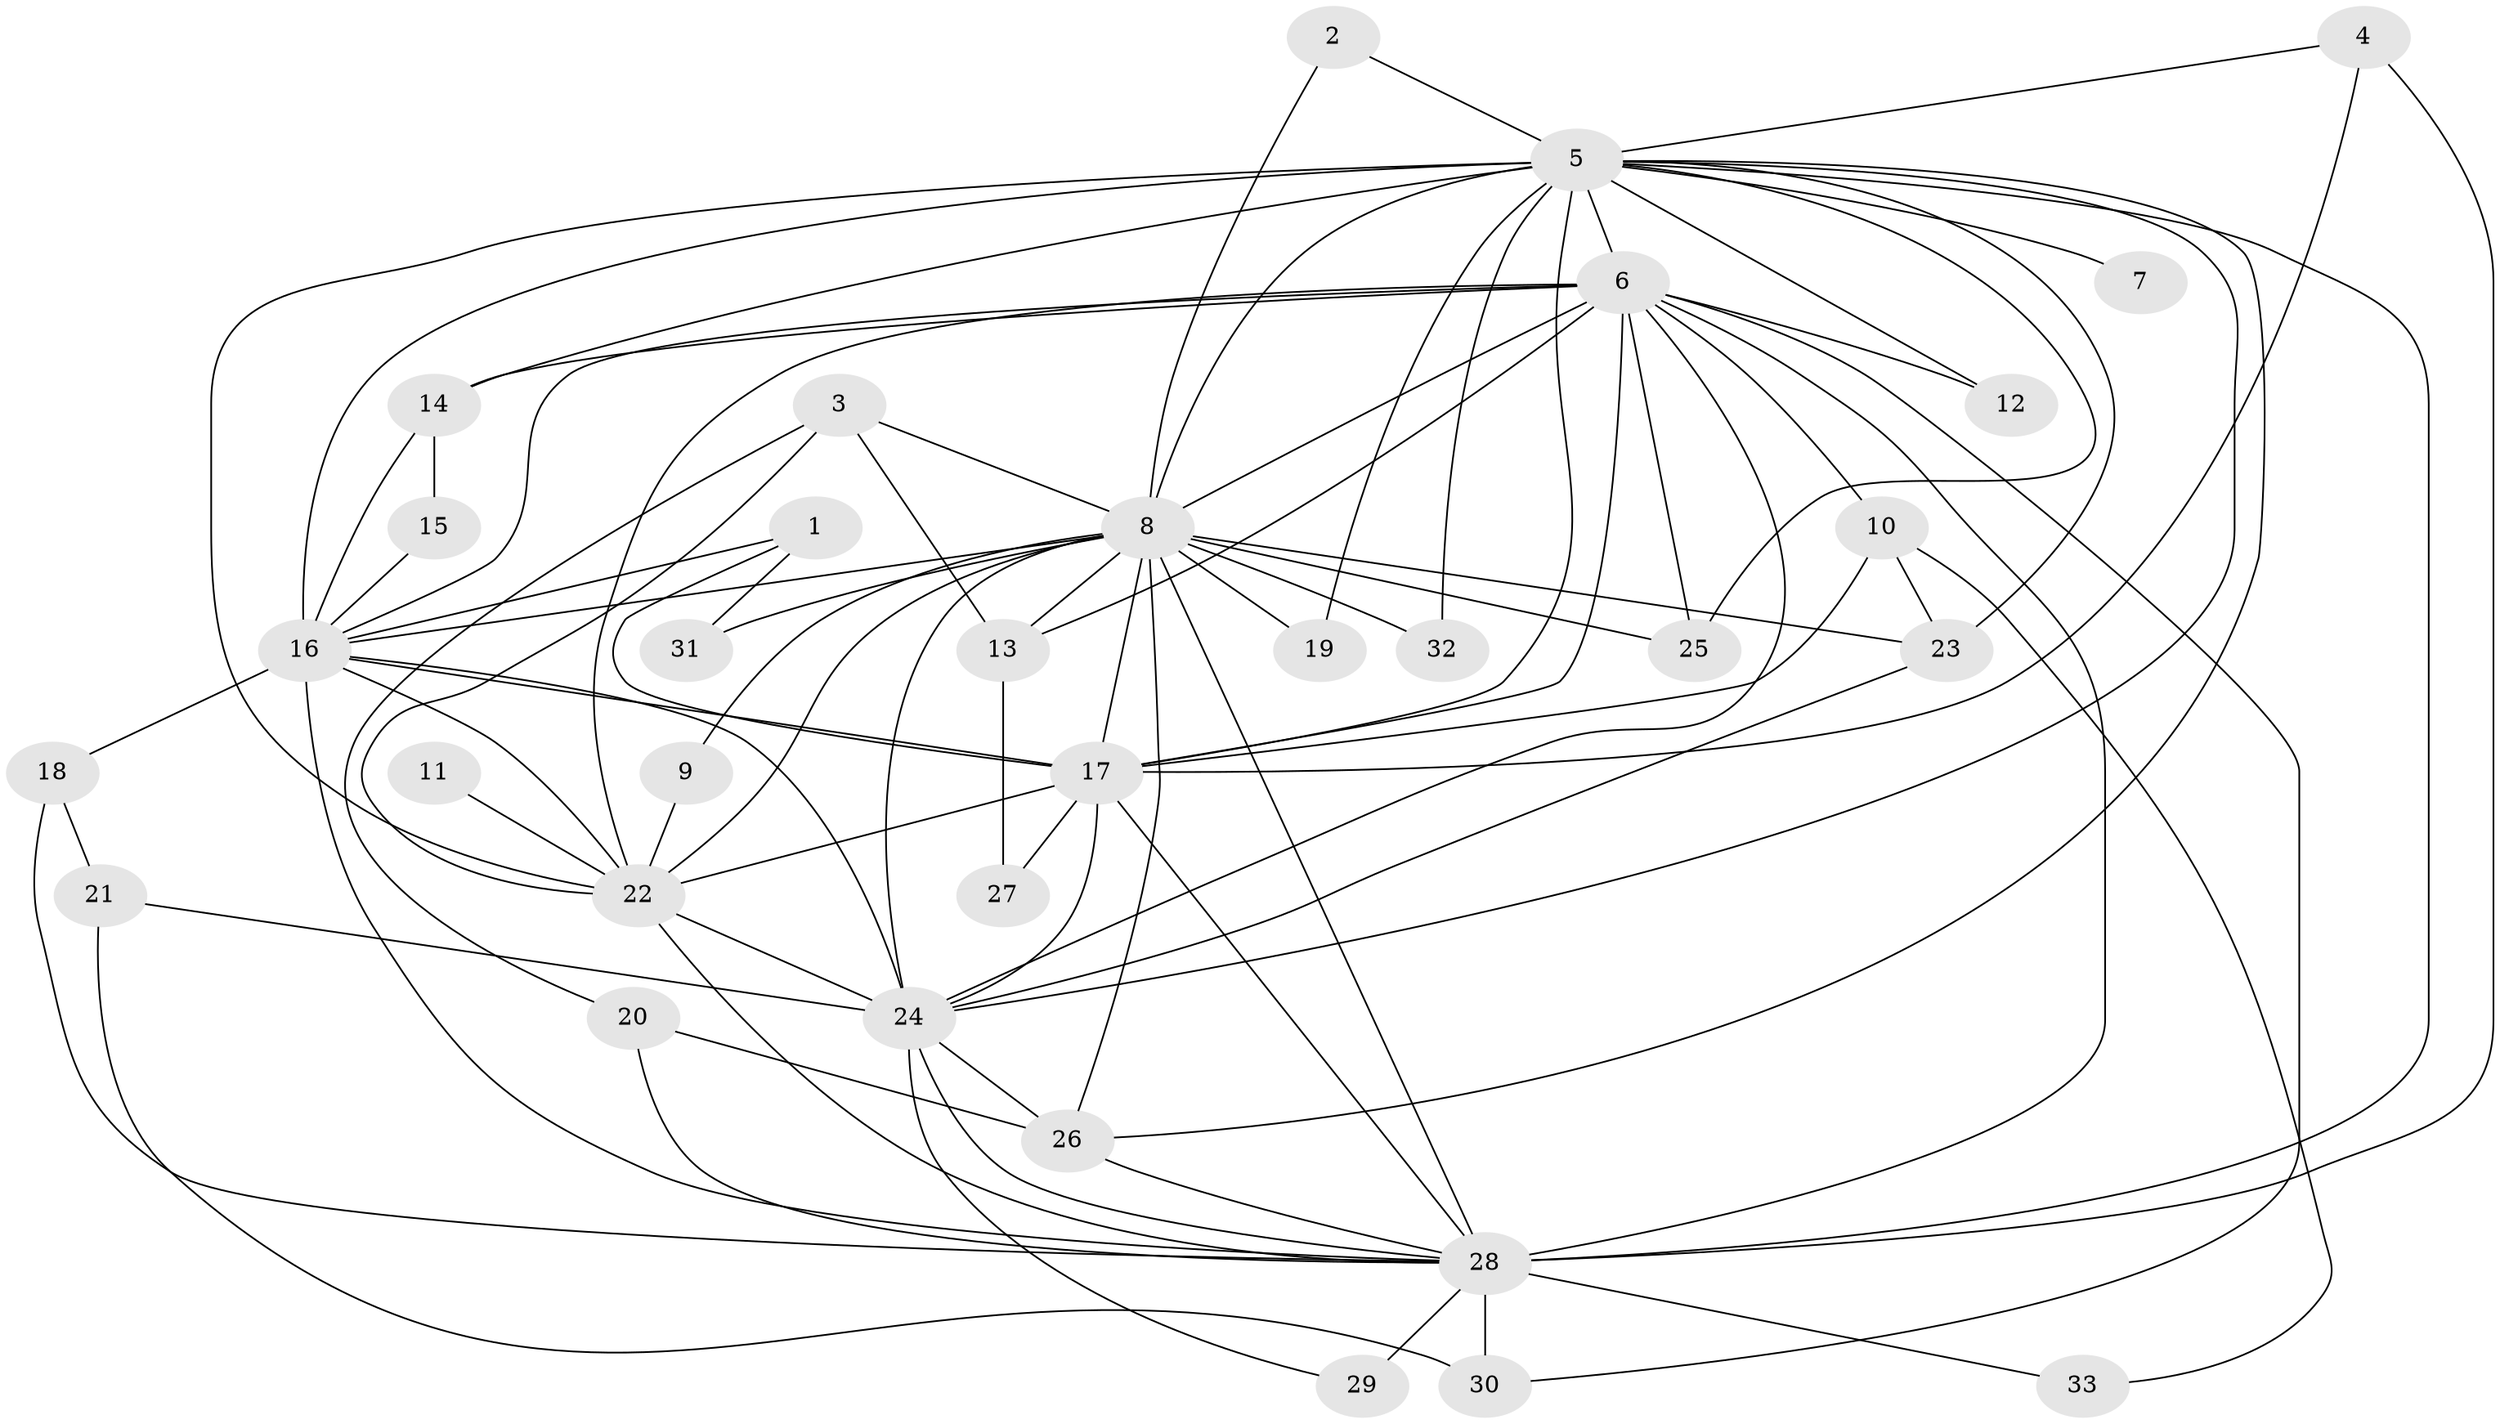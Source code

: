 // original degree distribution, {13: 0.015384615384615385, 18: 0.03076923076923077, 20: 0.015384615384615385, 19: 0.046153846153846156, 15: 0.03076923076923077, 17: 0.015384615384615385, 3: 0.15384615384615385, 2: 0.5692307692307692, 4: 0.1076923076923077, 5: 0.015384615384615385}
// Generated by graph-tools (version 1.1) at 2025/36/03/04/25 23:36:27]
// undirected, 33 vertices, 86 edges
graph export_dot {
  node [color=gray90,style=filled];
  1;
  2;
  3;
  4;
  5;
  6;
  7;
  8;
  9;
  10;
  11;
  12;
  13;
  14;
  15;
  16;
  17;
  18;
  19;
  20;
  21;
  22;
  23;
  24;
  25;
  26;
  27;
  28;
  29;
  30;
  31;
  32;
  33;
  1 -- 16 [weight=1.0];
  1 -- 17 [weight=1.0];
  1 -- 31 [weight=1.0];
  2 -- 5 [weight=1.0];
  2 -- 8 [weight=1.0];
  3 -- 8 [weight=1.0];
  3 -- 13 [weight=1.0];
  3 -- 20 [weight=1.0];
  3 -- 22 [weight=1.0];
  4 -- 5 [weight=1.0];
  4 -- 17 [weight=1.0];
  4 -- 28 [weight=1.0];
  5 -- 6 [weight=2.0];
  5 -- 7 [weight=2.0];
  5 -- 8 [weight=4.0];
  5 -- 12 [weight=1.0];
  5 -- 14 [weight=1.0];
  5 -- 16 [weight=2.0];
  5 -- 17 [weight=2.0];
  5 -- 19 [weight=1.0];
  5 -- 22 [weight=3.0];
  5 -- 23 [weight=1.0];
  5 -- 24 [weight=3.0];
  5 -- 25 [weight=1.0];
  5 -- 26 [weight=1.0];
  5 -- 28 [weight=3.0];
  5 -- 32 [weight=1.0];
  6 -- 8 [weight=4.0];
  6 -- 10 [weight=1.0];
  6 -- 12 [weight=1.0];
  6 -- 13 [weight=1.0];
  6 -- 14 [weight=1.0];
  6 -- 16 [weight=1.0];
  6 -- 17 [weight=2.0];
  6 -- 22 [weight=1.0];
  6 -- 24 [weight=1.0];
  6 -- 25 [weight=1.0];
  6 -- 28 [weight=1.0];
  6 -- 30 [weight=1.0];
  8 -- 9 [weight=1.0];
  8 -- 13 [weight=1.0];
  8 -- 16 [weight=2.0];
  8 -- 17 [weight=3.0];
  8 -- 19 [weight=1.0];
  8 -- 22 [weight=2.0];
  8 -- 23 [weight=1.0];
  8 -- 24 [weight=4.0];
  8 -- 25 [weight=1.0];
  8 -- 26 [weight=2.0];
  8 -- 28 [weight=3.0];
  8 -- 31 [weight=2.0];
  8 -- 32 [weight=1.0];
  9 -- 22 [weight=1.0];
  10 -- 17 [weight=1.0];
  10 -- 23 [weight=1.0];
  10 -- 33 [weight=1.0];
  11 -- 22 [weight=1.0];
  13 -- 27 [weight=1.0];
  14 -- 15 [weight=1.0];
  14 -- 16 [weight=1.0];
  15 -- 16 [weight=1.0];
  16 -- 17 [weight=2.0];
  16 -- 18 [weight=1.0];
  16 -- 22 [weight=1.0];
  16 -- 24 [weight=1.0];
  16 -- 28 [weight=1.0];
  17 -- 22 [weight=1.0];
  17 -- 24 [weight=1.0];
  17 -- 27 [weight=1.0];
  17 -- 28 [weight=1.0];
  18 -- 21 [weight=1.0];
  18 -- 28 [weight=1.0];
  20 -- 26 [weight=1.0];
  20 -- 28 [weight=1.0];
  21 -- 24 [weight=1.0];
  21 -- 30 [weight=1.0];
  22 -- 24 [weight=2.0];
  22 -- 28 [weight=1.0];
  23 -- 24 [weight=1.0];
  24 -- 26 [weight=1.0];
  24 -- 28 [weight=1.0];
  24 -- 29 [weight=1.0];
  26 -- 28 [weight=1.0];
  28 -- 29 [weight=2.0];
  28 -- 30 [weight=2.0];
  28 -- 33 [weight=1.0];
}
